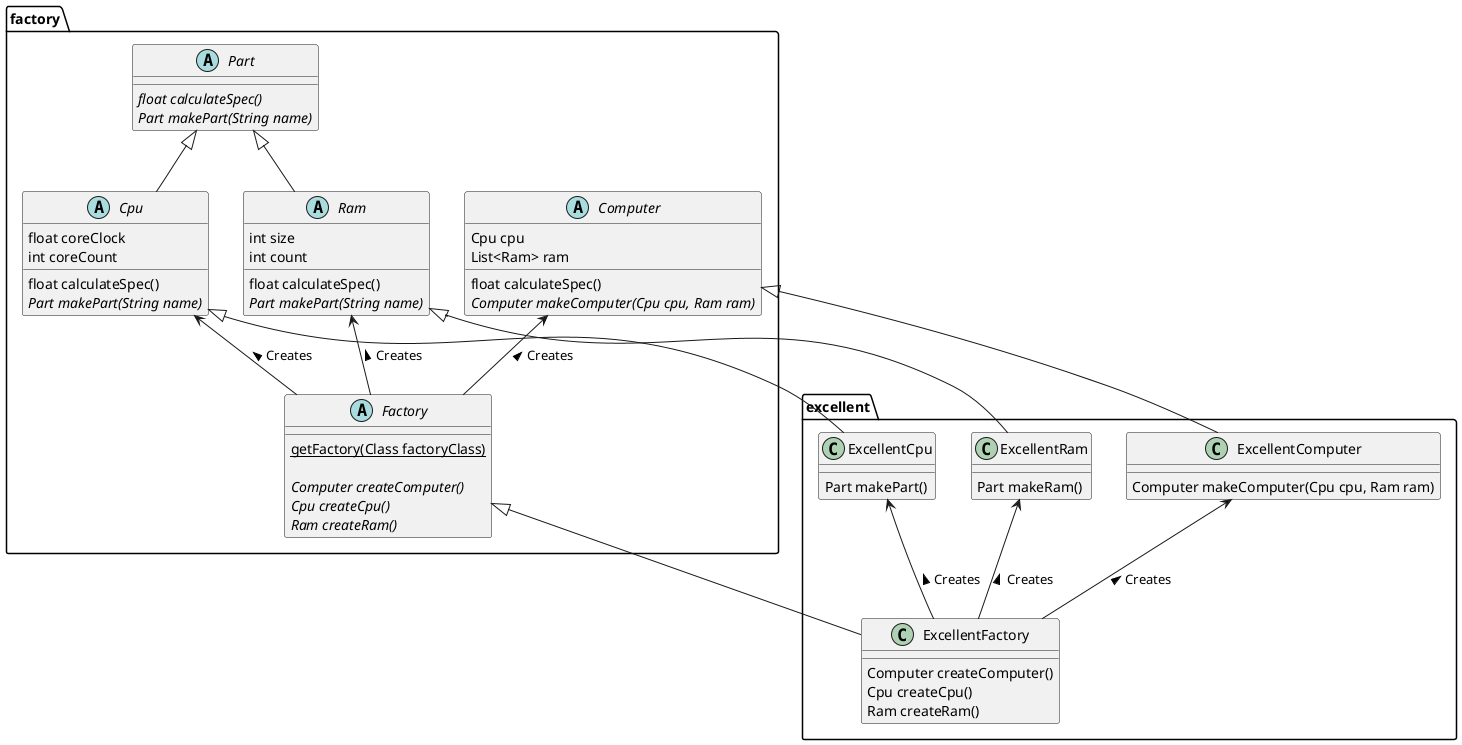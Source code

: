 @startuml

package factory <<Folder>> {
	abstract class Part {
		{abstract} float calculateSpec()
		{abstract} Part makePart(String name)
	}

	abstract class Cpu {
		float coreClock
		int coreCount

		float calculateSpec()
		{abstract} Part makePart(String name)
	}

	abstract class Ram {
		int size
		int count

		float calculateSpec()
		{abstract} Part makePart(String name)
	}

	abstract class Computer {
		Cpu cpu
		List<Ram> ram

		float calculateSpec()
		{abstract} Computer makeComputer(Cpu cpu, Ram ram)
	}

	abstract class Factory {
		{static} getFactory(Class factoryClass)

		{abstract} Computer createComputer()
		{abstract} Cpu createCpu()
		{abstract} Ram createRam()
	}
}

package excellent <<folder>> {
	class ExcellentCpu {
		Part makePart()
	}

	class ExcellentRam {
		Part makeRam()
	}

	class ExcellentComputer {
		Computer makeComputer(Cpu cpu, Ram ram)
	}

	class ExcellentFactory {
		Computer createComputer()
		Cpu createCpu()
		Ram createRam()
	}
}

Factory <|-- ExcellentFactory
Part <|-down- Cpu
Part <|-down- Ram
Cpu <|-- ExcellentCpu
Ram <|-- ExcellentRam
Computer <|-down- ExcellentComputer

Cpu <-down- Factory : < Creates
Ram <-down- Factory : < Creates
Computer <-down- Factory : < Creates

ExcellentCpu <-- ExcellentFactory : < Creates
ExcellentRam <-- ExcellentFactory : < Creates
ExcellentComputer <-- ExcellentFactory : < Creates



@enduml